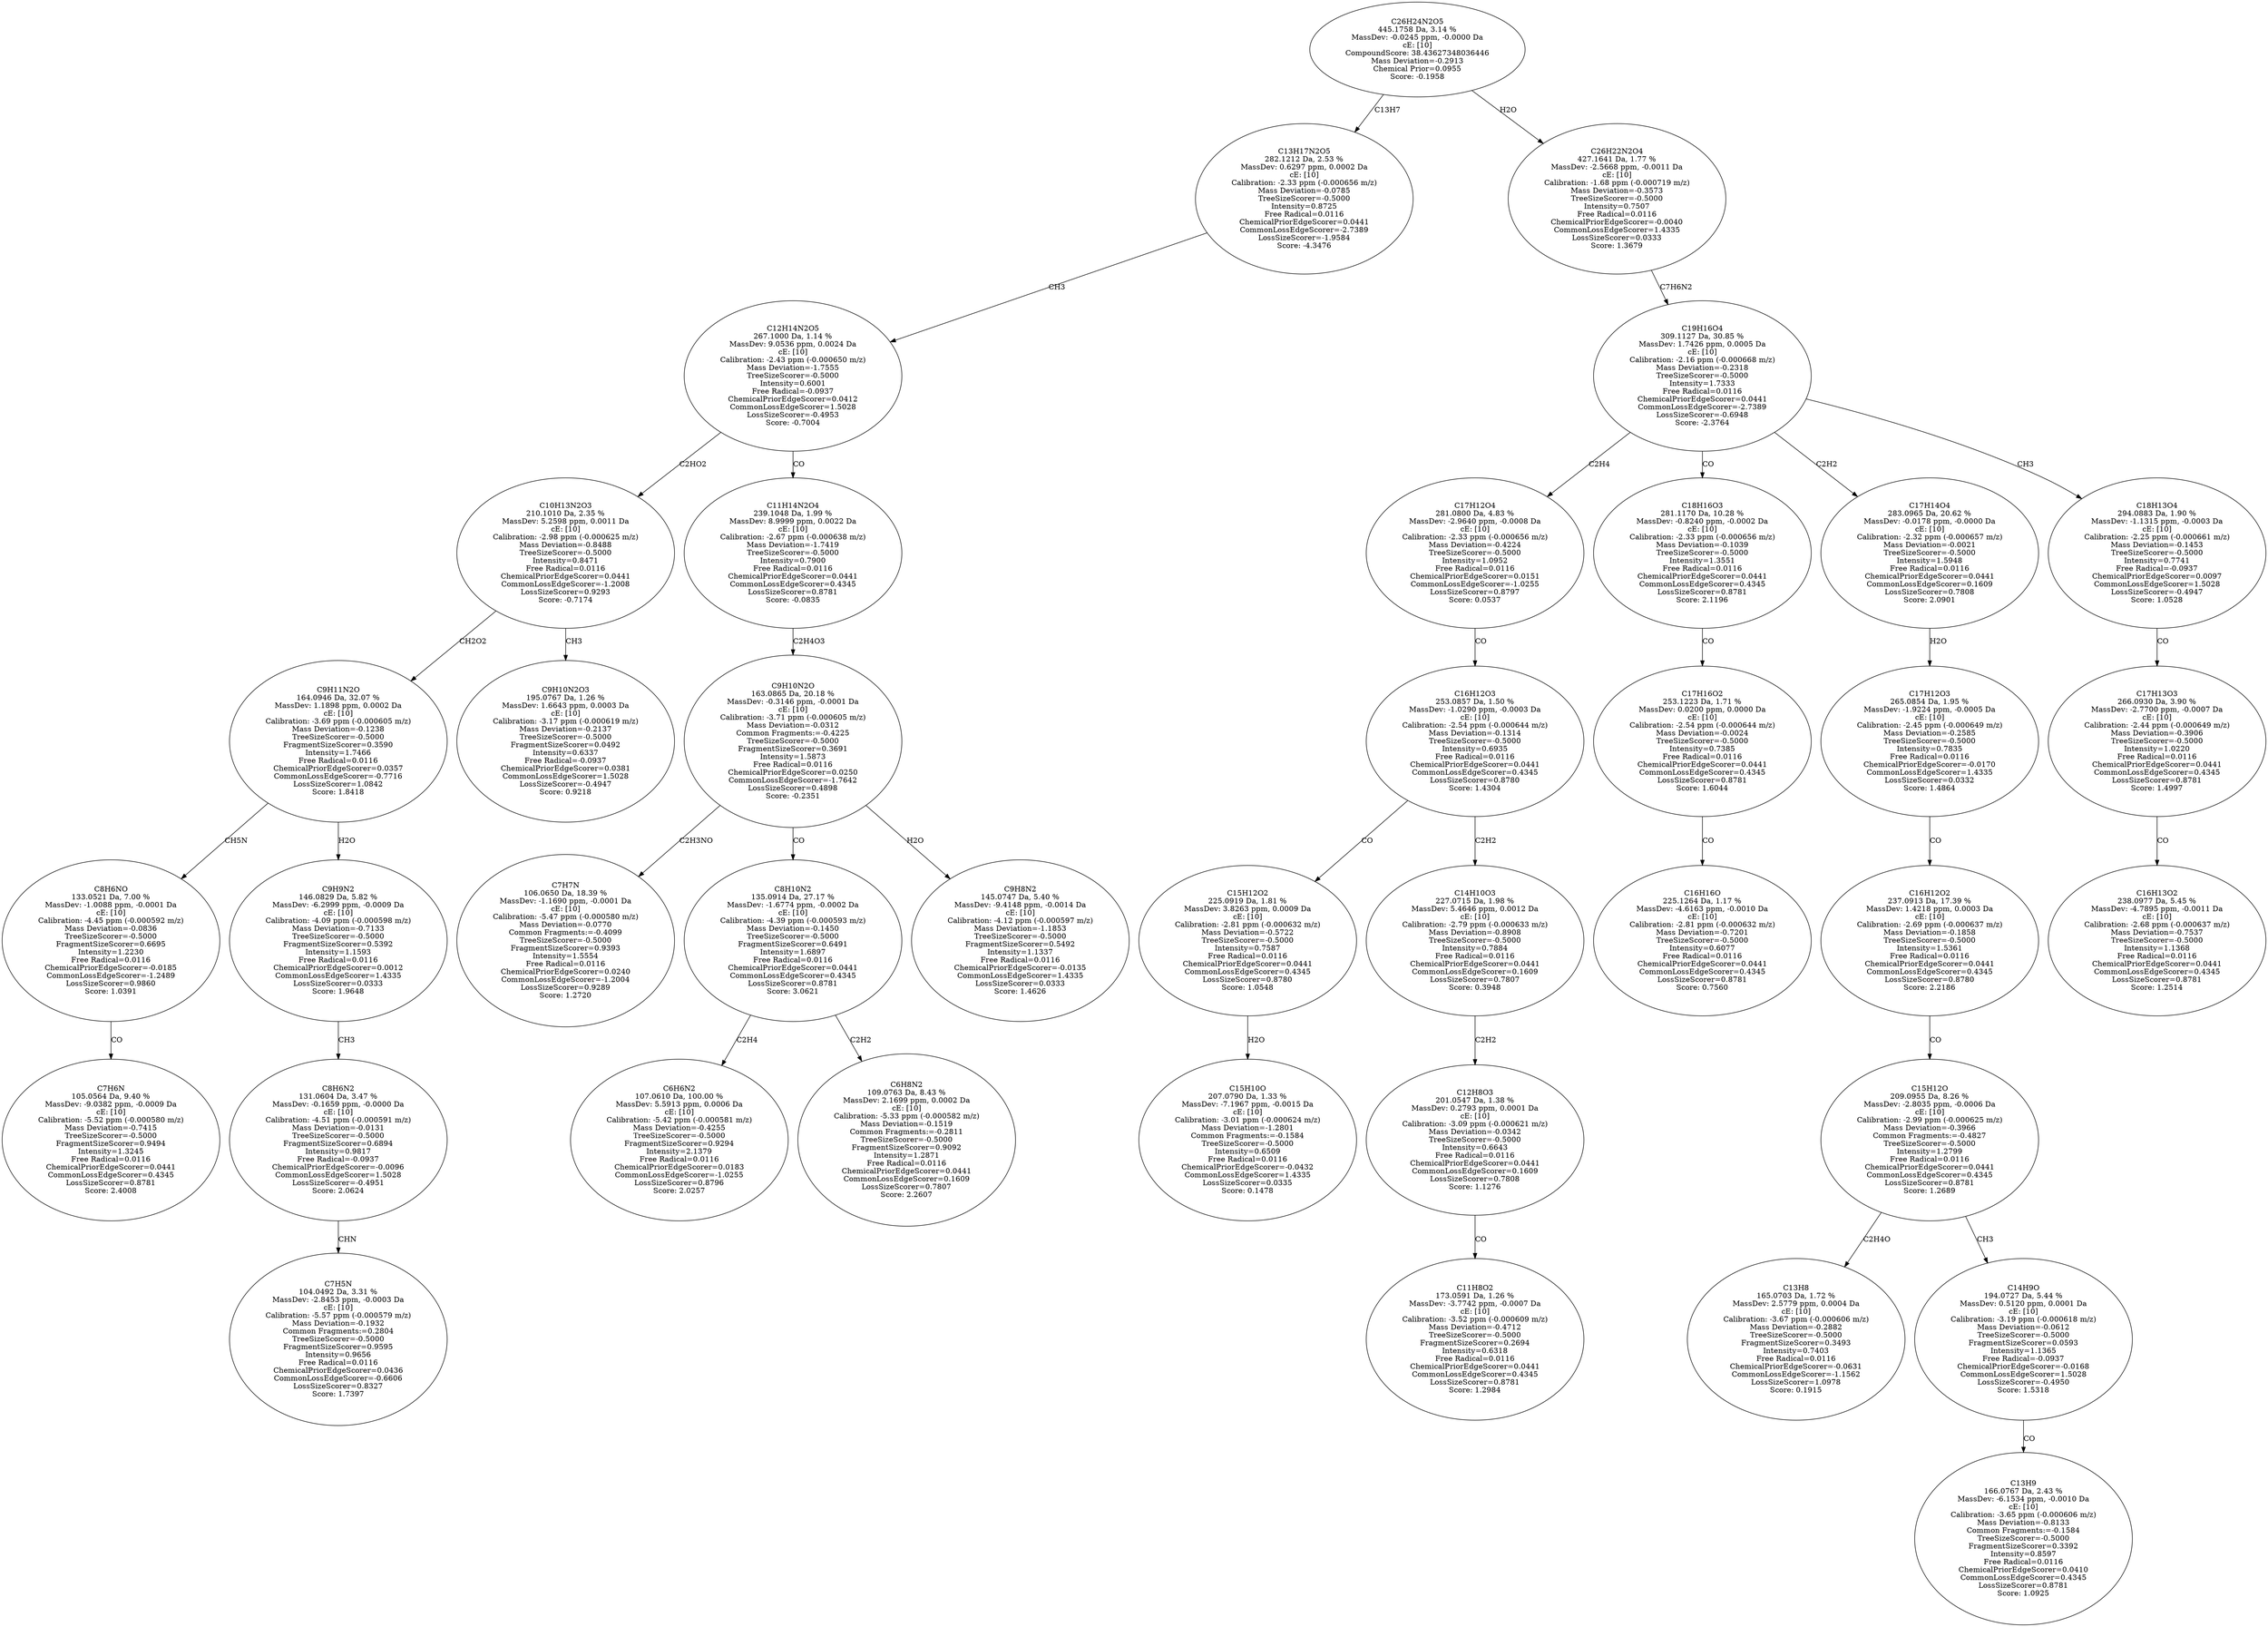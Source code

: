 strict digraph {
v1 [label="C7H6N\n105.0564 Da, 9.40 %\nMassDev: -9.0382 ppm, -0.0009 Da\ncE: [10]\nCalibration: -5.52 ppm (-0.000580 m/z)\nMass Deviation=-0.7415\nTreeSizeScorer=-0.5000\nFragmentSizeScorer=0.9494\nIntensity=1.3245\nFree Radical=0.0116\nChemicalPriorEdgeScorer=0.0441\nCommonLossEdgeScorer=0.4345\nLossSizeScorer=0.8781\nScore: 2.4008"];
v2 [label="C8H6NO\n133.0521 Da, 7.00 %\nMassDev: -1.0088 ppm, -0.0001 Da\ncE: [10]\nCalibration: -4.45 ppm (-0.000592 m/z)\nMass Deviation=-0.0836\nTreeSizeScorer=-0.5000\nFragmentSizeScorer=0.6695\nIntensity=1.2230\nFree Radical=0.0116\nChemicalPriorEdgeScorer=-0.0185\nCommonLossEdgeScorer=-1.2489\nLossSizeScorer=0.9860\nScore: 1.0391"];
v3 [label="C7H5N\n104.0492 Da, 3.31 %\nMassDev: -2.8453 ppm, -0.0003 Da\ncE: [10]\nCalibration: -5.57 ppm (-0.000579 m/z)\nMass Deviation=-0.1932\nCommon Fragments:=0.2804\nTreeSizeScorer=-0.5000\nFragmentSizeScorer=0.9595\nIntensity=0.9656\nFree Radical=0.0116\nChemicalPriorEdgeScorer=0.0436\nCommonLossEdgeScorer=-0.6606\nLossSizeScorer=0.8327\nScore: 1.7397"];
v4 [label="C8H6N2\n131.0604 Da, 3.47 %\nMassDev: -0.1659 ppm, -0.0000 Da\ncE: [10]\nCalibration: -4.51 ppm (-0.000591 m/z)\nMass Deviation=-0.0131\nTreeSizeScorer=-0.5000\nFragmentSizeScorer=0.6894\nIntensity=0.9817\nFree Radical=-0.0937\nChemicalPriorEdgeScorer=-0.0096\nCommonLossEdgeScorer=1.5028\nLossSizeScorer=-0.4951\nScore: 2.0624"];
v5 [label="C9H9N2\n146.0829 Da, 5.82 %\nMassDev: -6.2999 ppm, -0.0009 Da\ncE: [10]\nCalibration: -4.09 ppm (-0.000598 m/z)\nMass Deviation=-0.7133\nTreeSizeScorer=-0.5000\nFragmentSizeScorer=0.5392\nIntensity=1.1593\nFree Radical=0.0116\nChemicalPriorEdgeScorer=0.0012\nCommonLossEdgeScorer=1.4335\nLossSizeScorer=0.0333\nScore: 1.9648"];
v6 [label="C9H11N2O\n164.0946 Da, 32.07 %\nMassDev: 1.1898 ppm, 0.0002 Da\ncE: [10]\nCalibration: -3.69 ppm (-0.000605 m/z)\nMass Deviation=-0.1238\nTreeSizeScorer=-0.5000\nFragmentSizeScorer=0.3590\nIntensity=1.7466\nFree Radical=0.0116\nChemicalPriorEdgeScorer=0.0357\nCommonLossEdgeScorer=-0.7716\nLossSizeScorer=1.0842\nScore: 1.8418"];
v7 [label="C9H10N2O3\n195.0767 Da, 1.26 %\nMassDev: 1.6643 ppm, 0.0003 Da\ncE: [10]\nCalibration: -3.17 ppm (-0.000619 m/z)\nMass Deviation=-0.2137\nTreeSizeScorer=-0.5000\nFragmentSizeScorer=0.0492\nIntensity=0.6337\nFree Radical=-0.0937\nChemicalPriorEdgeScorer=0.0381\nCommonLossEdgeScorer=1.5028\nLossSizeScorer=-0.4947\nScore: 0.9218"];
v8 [label="C10H13N2O3\n210.1010 Da, 2.35 %\nMassDev: 5.2598 ppm, 0.0011 Da\ncE: [10]\nCalibration: -2.98 ppm (-0.000625 m/z)\nMass Deviation=-0.8488\nTreeSizeScorer=-0.5000\nIntensity=0.8471\nFree Radical=0.0116\nChemicalPriorEdgeScorer=0.0441\nCommonLossEdgeScorer=-1.2008\nLossSizeScorer=0.9293\nScore: -0.7174"];
v9 [label="C7H7N\n106.0650 Da, 18.39 %\nMassDev: -1.1690 ppm, -0.0001 Da\ncE: [10]\nCalibration: -5.47 ppm (-0.000580 m/z)\nMass Deviation=-0.0770\nCommon Fragments:=-0.4099\nTreeSizeScorer=-0.5000\nFragmentSizeScorer=0.9393\nIntensity=1.5554\nFree Radical=0.0116\nChemicalPriorEdgeScorer=0.0240\nCommonLossEdgeScorer=-1.2004\nLossSizeScorer=0.9289\nScore: 1.2720"];
v10 [label="C6H6N2\n107.0610 Da, 100.00 %\nMassDev: 5.5913 ppm, 0.0006 Da\ncE: [10]\nCalibration: -5.42 ppm (-0.000581 m/z)\nMass Deviation=-0.4255\nTreeSizeScorer=-0.5000\nFragmentSizeScorer=0.9294\nIntensity=2.1379\nFree Radical=0.0116\nChemicalPriorEdgeScorer=0.0183\nCommonLossEdgeScorer=-1.0255\nLossSizeScorer=0.8796\nScore: 2.0257"];
v11 [label="C6H8N2\n109.0763 Da, 8.43 %\nMassDev: 2.1699 ppm, 0.0002 Da\ncE: [10]\nCalibration: -5.33 ppm (-0.000582 m/z)\nMass Deviation=-0.1519\nCommon Fragments:=-0.2811\nTreeSizeScorer=-0.5000\nFragmentSizeScorer=0.9092\nIntensity=1.2871\nFree Radical=0.0116\nChemicalPriorEdgeScorer=0.0441\nCommonLossEdgeScorer=0.1609\nLossSizeScorer=0.7807\nScore: 2.2607"];
v12 [label="C8H10N2\n135.0914 Da, 27.17 %\nMassDev: -1.6774 ppm, -0.0002 Da\ncE: [10]\nCalibration: -4.39 ppm (-0.000593 m/z)\nMass Deviation=-0.1450\nTreeSizeScorer=-0.5000\nFragmentSizeScorer=0.6491\nIntensity=1.6897\nFree Radical=0.0116\nChemicalPriorEdgeScorer=0.0441\nCommonLossEdgeScorer=0.4345\nLossSizeScorer=0.8781\nScore: 3.0621"];
v13 [label="C9H8N2\n145.0747 Da, 5.40 %\nMassDev: -9.4148 ppm, -0.0014 Da\ncE: [10]\nCalibration: -4.12 ppm (-0.000597 m/z)\nMass Deviation=-1.1853\nTreeSizeScorer=-0.5000\nFragmentSizeScorer=0.5492\nIntensity=1.1337\nFree Radical=0.0116\nChemicalPriorEdgeScorer=-0.0135\nCommonLossEdgeScorer=1.4335\nLossSizeScorer=0.0333\nScore: 1.4626"];
v14 [label="C9H10N2O\n163.0865 Da, 20.18 %\nMassDev: -0.3146 ppm, -0.0001 Da\ncE: [10]\nCalibration: -3.71 ppm (-0.000605 m/z)\nMass Deviation=-0.0312\nCommon Fragments:=-0.4225\nTreeSizeScorer=-0.5000\nFragmentSizeScorer=0.3691\nIntensity=1.5873\nFree Radical=0.0116\nChemicalPriorEdgeScorer=0.0250\nCommonLossEdgeScorer=-1.7642\nLossSizeScorer=0.4898\nScore: -0.2351"];
v15 [label="C11H14N2O4\n239.1048 Da, 1.99 %\nMassDev: 8.9999 ppm, 0.0022 Da\ncE: [10]\nCalibration: -2.67 ppm (-0.000638 m/z)\nMass Deviation=-1.7419\nTreeSizeScorer=-0.5000\nIntensity=0.7900\nFree Radical=0.0116\nChemicalPriorEdgeScorer=0.0441\nCommonLossEdgeScorer=0.4345\nLossSizeScorer=0.8781\nScore: -0.0835"];
v16 [label="C12H14N2O5\n267.1000 Da, 1.14 %\nMassDev: 9.0536 ppm, 0.0024 Da\ncE: [10]\nCalibration: -2.43 ppm (-0.000650 m/z)\nMass Deviation=-1.7555\nTreeSizeScorer=-0.5000\nIntensity=0.6001\nFree Radical=-0.0937\nChemicalPriorEdgeScorer=0.0412\nCommonLossEdgeScorer=1.5028\nLossSizeScorer=-0.4953\nScore: -0.7004"];
v17 [label="C13H17N2O5\n282.1212 Da, 2.53 %\nMassDev: 0.6297 ppm, 0.0002 Da\ncE: [10]\nCalibration: -2.33 ppm (-0.000656 m/z)\nMass Deviation=-0.0785\nTreeSizeScorer=-0.5000\nIntensity=0.8725\nFree Radical=0.0116\nChemicalPriorEdgeScorer=0.0441\nCommonLossEdgeScorer=-2.7389\nLossSizeScorer=-1.9584\nScore: -4.3476"];
v18 [label="C15H10O\n207.0790 Da, 1.33 %\nMassDev: -7.1967 ppm, -0.0015 Da\ncE: [10]\nCalibration: -3.01 ppm (-0.000624 m/z)\nMass Deviation=-1.2801\nCommon Fragments:=-0.1584\nTreeSizeScorer=-0.5000\nIntensity=0.6509\nFree Radical=0.0116\nChemicalPriorEdgeScorer=-0.0432\nCommonLossEdgeScorer=1.4335\nLossSizeScorer=0.0335\nScore: 0.1478"];
v19 [label="C15H12O2\n225.0919 Da, 1.81 %\nMassDev: 3.8263 ppm, 0.0009 Da\ncE: [10]\nCalibration: -2.81 ppm (-0.000632 m/z)\nMass Deviation=-0.5722\nTreeSizeScorer=-0.5000\nIntensity=0.7587\nFree Radical=0.0116\nChemicalPriorEdgeScorer=0.0441\nCommonLossEdgeScorer=0.4345\nLossSizeScorer=0.8780\nScore: 1.0548"];
v20 [label="C11H8O2\n173.0591 Da, 1.26 %\nMassDev: -3.7742 ppm, -0.0007 Da\ncE: [10]\nCalibration: -3.52 ppm (-0.000609 m/z)\nMass Deviation=-0.4712\nTreeSizeScorer=-0.5000\nFragmentSizeScorer=0.2694\nIntensity=0.6318\nFree Radical=0.0116\nChemicalPriorEdgeScorer=0.0441\nCommonLossEdgeScorer=0.4345\nLossSizeScorer=0.8781\nScore: 1.2984"];
v21 [label="C12H8O3\n201.0547 Da, 1.38 %\nMassDev: 0.2793 ppm, 0.0001 Da\ncE: [10]\nCalibration: -3.09 ppm (-0.000621 m/z)\nMass Deviation=-0.0342\nTreeSizeScorer=-0.5000\nIntensity=0.6643\nFree Radical=0.0116\nChemicalPriorEdgeScorer=0.0441\nCommonLossEdgeScorer=0.1609\nLossSizeScorer=0.7808\nScore: 1.1276"];
v22 [label="C14H10O3\n227.0715 Da, 1.98 %\nMassDev: 5.4646 ppm, 0.0012 Da\ncE: [10]\nCalibration: -2.79 ppm (-0.000633 m/z)\nMass Deviation=-0.8908\nTreeSizeScorer=-0.5000\nIntensity=0.7884\nFree Radical=0.0116\nChemicalPriorEdgeScorer=0.0441\nCommonLossEdgeScorer=0.1609\nLossSizeScorer=0.7807\nScore: 0.3948"];
v23 [label="C16H12O3\n253.0857 Da, 1.50 %\nMassDev: -1.0290 ppm, -0.0003 Da\ncE: [10]\nCalibration: -2.54 ppm (-0.000644 m/z)\nMass Deviation=-0.1314\nTreeSizeScorer=-0.5000\nIntensity=0.6935\nFree Radical=0.0116\nChemicalPriorEdgeScorer=0.0441\nCommonLossEdgeScorer=0.4345\nLossSizeScorer=0.8780\nScore: 1.4304"];
v24 [label="C17H12O4\n281.0800 Da, 4.83 %\nMassDev: -2.9640 ppm, -0.0008 Da\ncE: [10]\nCalibration: -2.33 ppm (-0.000656 m/z)\nMass Deviation=-0.4224\nTreeSizeScorer=-0.5000\nIntensity=1.0952\nFree Radical=0.0116\nChemicalPriorEdgeScorer=0.0151\nCommonLossEdgeScorer=-1.0255\nLossSizeScorer=0.8797\nScore: 0.0537"];
v25 [label="C16H16O\n225.1264 Da, 1.17 %\nMassDev: -4.6163 ppm, -0.0010 Da\ncE: [10]\nCalibration: -2.81 ppm (-0.000632 m/z)\nMass Deviation=-0.7201\nTreeSizeScorer=-0.5000\nIntensity=0.6077\nFree Radical=0.0116\nChemicalPriorEdgeScorer=0.0441\nCommonLossEdgeScorer=0.4345\nLossSizeScorer=0.8781\nScore: 0.7560"];
v26 [label="C17H16O2\n253.1223 Da, 1.71 %\nMassDev: 0.0200 ppm, 0.0000 Da\ncE: [10]\nCalibration: -2.54 ppm (-0.000644 m/z)\nMass Deviation=-0.0024\nTreeSizeScorer=-0.5000\nIntensity=0.7385\nFree Radical=0.0116\nChemicalPriorEdgeScorer=0.0441\nCommonLossEdgeScorer=0.4345\nLossSizeScorer=0.8781\nScore: 1.6044"];
v27 [label="C18H16O3\n281.1170 Da, 10.28 %\nMassDev: -0.8240 ppm, -0.0002 Da\ncE: [10]\nCalibration: -2.33 ppm (-0.000656 m/z)\nMass Deviation=-0.1039\nTreeSizeScorer=-0.5000\nIntensity=1.3551\nFree Radical=0.0116\nChemicalPriorEdgeScorer=0.0441\nCommonLossEdgeScorer=0.4345\nLossSizeScorer=0.8781\nScore: 2.1196"];
v28 [label="C13H8\n165.0703 Da, 1.72 %\nMassDev: 2.5779 ppm, 0.0004 Da\ncE: [10]\nCalibration: -3.67 ppm (-0.000606 m/z)\nMass Deviation=-0.2882\nTreeSizeScorer=-0.5000\nFragmentSizeScorer=0.3493\nIntensity=0.7403\nFree Radical=0.0116\nChemicalPriorEdgeScorer=-0.0631\nCommonLossEdgeScorer=-1.1562\nLossSizeScorer=1.0978\nScore: 0.1915"];
v29 [label="C13H9\n166.0767 Da, 2.43 %\nMassDev: -6.1534 ppm, -0.0010 Da\ncE: [10]\nCalibration: -3.65 ppm (-0.000606 m/z)\nMass Deviation=-0.8133\nCommon Fragments:=-0.1584\nTreeSizeScorer=-0.5000\nFragmentSizeScorer=0.3392\nIntensity=0.8597\nFree Radical=0.0116\nChemicalPriorEdgeScorer=0.0410\nCommonLossEdgeScorer=0.4345\nLossSizeScorer=0.8781\nScore: 1.0925"];
v30 [label="C14H9O\n194.0727 Da, 5.44 %\nMassDev: 0.5120 ppm, 0.0001 Da\ncE: [10]\nCalibration: -3.19 ppm (-0.000618 m/z)\nMass Deviation=-0.0612\nTreeSizeScorer=-0.5000\nFragmentSizeScorer=0.0593\nIntensity=1.1365\nFree Radical=-0.0937\nChemicalPriorEdgeScorer=-0.0168\nCommonLossEdgeScorer=1.5028\nLossSizeScorer=-0.4950\nScore: 1.5318"];
v31 [label="C15H12O\n209.0955 Da, 8.26 %\nMassDev: -2.8035 ppm, -0.0006 Da\ncE: [10]\nCalibration: -2.99 ppm (-0.000625 m/z)\nMass Deviation=-0.3966\nCommon Fragments:=-0.4827\nTreeSizeScorer=-0.5000\nIntensity=1.2799\nFree Radical=0.0116\nChemicalPriorEdgeScorer=0.0441\nCommonLossEdgeScorer=0.4345\nLossSizeScorer=0.8781\nScore: 1.2689"];
v32 [label="C16H12O2\n237.0913 Da, 17.39 %\nMassDev: 1.4218 ppm, 0.0003 Da\ncE: [10]\nCalibration: -2.69 ppm (-0.000637 m/z)\nMass Deviation=-0.1858\nTreeSizeScorer=-0.5000\nIntensity=1.5361\nFree Radical=0.0116\nChemicalPriorEdgeScorer=0.0441\nCommonLossEdgeScorer=0.4345\nLossSizeScorer=0.8780\nScore: 2.2186"];
v33 [label="C17H12O3\n265.0854 Da, 1.95 %\nMassDev: -1.9224 ppm, -0.0005 Da\ncE: [10]\nCalibration: -2.45 ppm (-0.000649 m/z)\nMass Deviation=-0.2585\nTreeSizeScorer=-0.5000\nIntensity=0.7835\nFree Radical=0.0116\nChemicalPriorEdgeScorer=-0.0170\nCommonLossEdgeScorer=1.4335\nLossSizeScorer=0.0332\nScore: 1.4864"];
v34 [label="C17H14O4\n283.0965 Da, 20.62 %\nMassDev: -0.0178 ppm, -0.0000 Da\ncE: [10]\nCalibration: -2.32 ppm (-0.000657 m/z)\nMass Deviation=-0.0021\nTreeSizeScorer=-0.5000\nIntensity=1.5948\nFree Radical=0.0116\nChemicalPriorEdgeScorer=0.0441\nCommonLossEdgeScorer=0.1609\nLossSizeScorer=0.7808\nScore: 2.0901"];
v35 [label="C16H13O2\n238.0977 Da, 5.45 %\nMassDev: -4.7895 ppm, -0.0011 Da\ncE: [10]\nCalibration: -2.68 ppm (-0.000637 m/z)\nMass Deviation=-0.7537\nTreeSizeScorer=-0.5000\nIntensity=1.1368\nFree Radical=0.0116\nChemicalPriorEdgeScorer=0.0441\nCommonLossEdgeScorer=0.4345\nLossSizeScorer=0.8781\nScore: 1.2514"];
v36 [label="C17H13O3\n266.0930 Da, 3.90 %\nMassDev: -2.7700 ppm, -0.0007 Da\ncE: [10]\nCalibration: -2.44 ppm (-0.000649 m/z)\nMass Deviation=-0.3906\nTreeSizeScorer=-0.5000\nIntensity=1.0220\nFree Radical=0.0116\nChemicalPriorEdgeScorer=0.0441\nCommonLossEdgeScorer=0.4345\nLossSizeScorer=0.8781\nScore: 1.4997"];
v37 [label="C18H13O4\n294.0883 Da, 1.90 %\nMassDev: -1.1315 ppm, -0.0003 Da\ncE: [10]\nCalibration: -2.25 ppm (-0.000661 m/z)\nMass Deviation=-0.1453\nTreeSizeScorer=-0.5000\nIntensity=0.7741\nFree Radical=-0.0937\nChemicalPriorEdgeScorer=0.0097\nCommonLossEdgeScorer=1.5028\nLossSizeScorer=-0.4947\nScore: 1.0528"];
v38 [label="C19H16O4\n309.1127 Da, 30.85 %\nMassDev: 1.7426 ppm, 0.0005 Da\ncE: [10]\nCalibration: -2.16 ppm (-0.000668 m/z)\nMass Deviation=-0.2318\nTreeSizeScorer=-0.5000\nIntensity=1.7333\nFree Radical=0.0116\nChemicalPriorEdgeScorer=0.0441\nCommonLossEdgeScorer=-2.7389\nLossSizeScorer=-0.6948\nScore: -2.3764"];
v39 [label="C26H22N2O4\n427.1641 Da, 1.77 %\nMassDev: -2.5668 ppm, -0.0011 Da\ncE: [10]\nCalibration: -1.68 ppm (-0.000719 m/z)\nMass Deviation=-0.3573\nTreeSizeScorer=-0.5000\nIntensity=0.7507\nFree Radical=0.0116\nChemicalPriorEdgeScorer=-0.0040\nCommonLossEdgeScorer=1.4335\nLossSizeScorer=0.0333\nScore: 1.3679"];
v40 [label="C26H24N2O5\n445.1758 Da, 3.14 %\nMassDev: -0.0245 ppm, -0.0000 Da\ncE: [10]\nCompoundScore: 38.43627348036446\nMass Deviation=-0.2913\nChemical Prior=0.0955\nScore: -0.1958"];
v2 -> v1 [label="CO"];
v6 -> v2 [label="CH5N"];
v4 -> v3 [label="CHN"];
v5 -> v4 [label="CH3"];
v6 -> v5 [label="H2O"];
v8 -> v6 [label="CH2O2"];
v8 -> v7 [label="CH3"];
v16 -> v8 [label="C2HO2"];
v14 -> v9 [label="C2H3NO"];
v12 -> v10 [label="C2H4"];
v12 -> v11 [label="C2H2"];
v14 -> v12 [label="CO"];
v14 -> v13 [label="H2O"];
v15 -> v14 [label="C2H4O3"];
v16 -> v15 [label="CO"];
v17 -> v16 [label="CH3"];
v40 -> v17 [label="C13H7"];
v19 -> v18 [label="H2O"];
v23 -> v19 [label="CO"];
v21 -> v20 [label="CO"];
v22 -> v21 [label="C2H2"];
v23 -> v22 [label="C2H2"];
v24 -> v23 [label="CO"];
v38 -> v24 [label="C2H4"];
v26 -> v25 [label="CO"];
v27 -> v26 [label="CO"];
v38 -> v27 [label="CO"];
v31 -> v28 [label="C2H4O"];
v30 -> v29 [label="CO"];
v31 -> v30 [label="CH3"];
v32 -> v31 [label="CO"];
v33 -> v32 [label="CO"];
v34 -> v33 [label="H2O"];
v38 -> v34 [label="C2H2"];
v36 -> v35 [label="CO"];
v37 -> v36 [label="CO"];
v38 -> v37 [label="CH3"];
v39 -> v38 [label="C7H6N2"];
v40 -> v39 [label="H2O"];
}